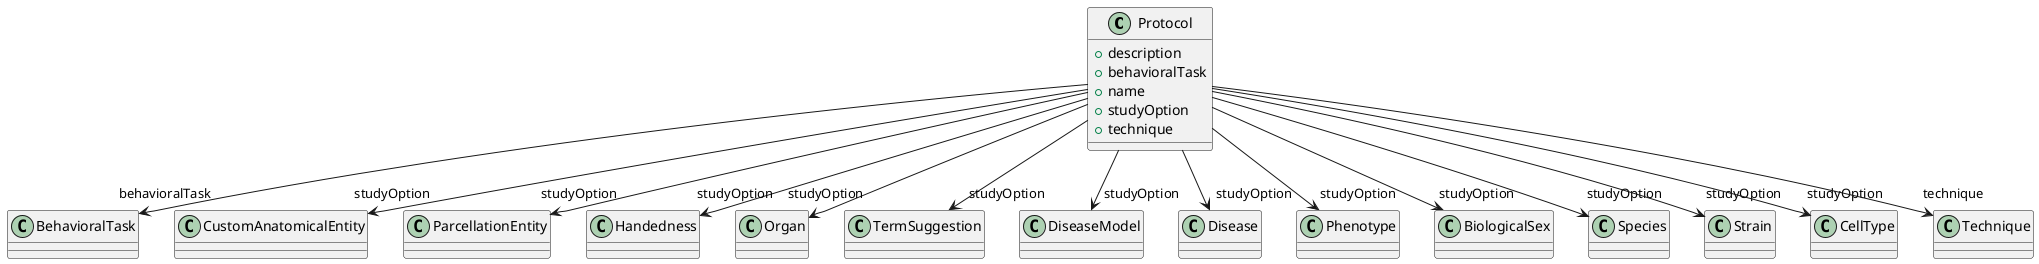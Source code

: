 @startuml
class Protocol {
+description
+behavioralTask
+name
+studyOption
+technique

}
Protocol -d-> "behavioralTask" BehavioralTask
Protocol -d-> "studyOption" CustomAnatomicalEntity
Protocol -d-> "studyOption" ParcellationEntity
Protocol -d-> "studyOption" Handedness
Protocol -d-> "studyOption" Organ
Protocol -d-> "studyOption" TermSuggestion
Protocol -d-> "studyOption" DiseaseModel
Protocol -d-> "studyOption" Disease
Protocol -d-> "studyOption" Phenotype
Protocol -d-> "studyOption" BiologicalSex
Protocol -d-> "studyOption" Species
Protocol -d-> "studyOption" Strain
Protocol -d-> "studyOption" CellType
Protocol -d-> "technique" Technique

@enduml